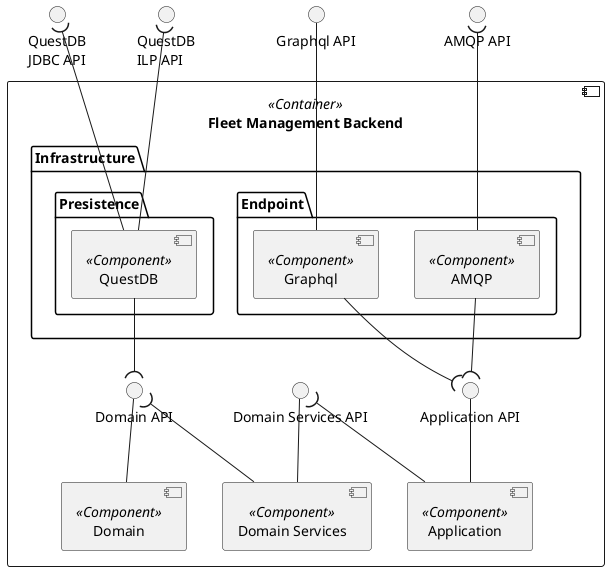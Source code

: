 @startuml fleet-management-backend

interface "QuestDB\nJDBC API" as QUEST_API
interface "QuestDB\nILP API" as QUEST_ILP_API

interface "Graphql API" as GRAPH_API
interface "AMQP API" as AMQP_API

component "Fleet Management Backend" <<Container>> {
    component "Application" as APP <<Component>>
    component "Domain" as DOM <<Component>>
    component "Domain Services" as DOM_SERV <<Component>>
    folder "Infrastructure" as INFRA {
        folder "Endpoint" as ENDPOINT {
            component "Graphql" as GRAPH <<Component>>
            component "AMQP" as AMQP <<Component>>
        }
        folder "Presistence" as PERSIST {
            component "QuestDB" as QUEST <<Component>>
        }
    }

    interface "Application API" as APP_API
    interface "Domain API" as DOM_API
    interface "Domain Services API" as DOM_SERV_API

    GRAPH_API -- GRAPH
    DOM_API -- DOM
    DOM_SERV_API -- DOM_SERV

    QUEST_API )-- QUEST
    QUEST_ILP_API )-- QUEST
    AMQP_API )-- AMQP
    APP_API -- APP

    AMQP --( APP_API
    QUEST --( DOM_API
    GRAPH --( APP_API
    DOM_SERV_API )-- APP
    DOM_API )-- DOM_SERV
}

@enduml
